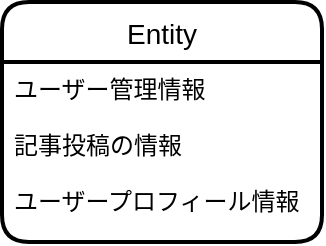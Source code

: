 <mxfile version="13.10.0" type="embed">
    <diagram id="D-c2yUVG0BX4kTCAiIAn" name="ページ1">
        <mxGraphModel dx="658" dy="680" grid="1" gridSize="10" guides="1" tooltips="1" connect="1" arrows="1" fold="1" page="1" pageScale="1" pageWidth="827" pageHeight="1169" math="0" shadow="0">
            <root>
                <mxCell id="0"/>
                <mxCell id="1" parent="0"/>
                <mxCell id="32" value="Entity" style="swimlane;childLayout=stackLayout;horizontal=1;startSize=30;horizontalStack=0;rounded=1;fontSize=14;fontStyle=0;strokeWidth=2;resizeParent=0;resizeLast=1;shadow=0;dashed=0;align=center;" vertex="1" parent="1">
                    <mxGeometry x="250" y="190" width="160" height="120" as="geometry"/>
                </mxCell>
                <mxCell id="33" value="ユーザー管理情報&#10;&#10;記事投稿の情報&#10;&#10;ユーザープロフィール情報" style="align=left;strokeColor=none;fillColor=none;spacingLeft=4;fontSize=12;verticalAlign=top;resizable=0;rotatable=0;part=1;" vertex="1" parent="32">
                    <mxGeometry y="30" width="160" height="90" as="geometry"/>
                </mxCell>
            </root>
        </mxGraphModel>
    </diagram>
</mxfile>